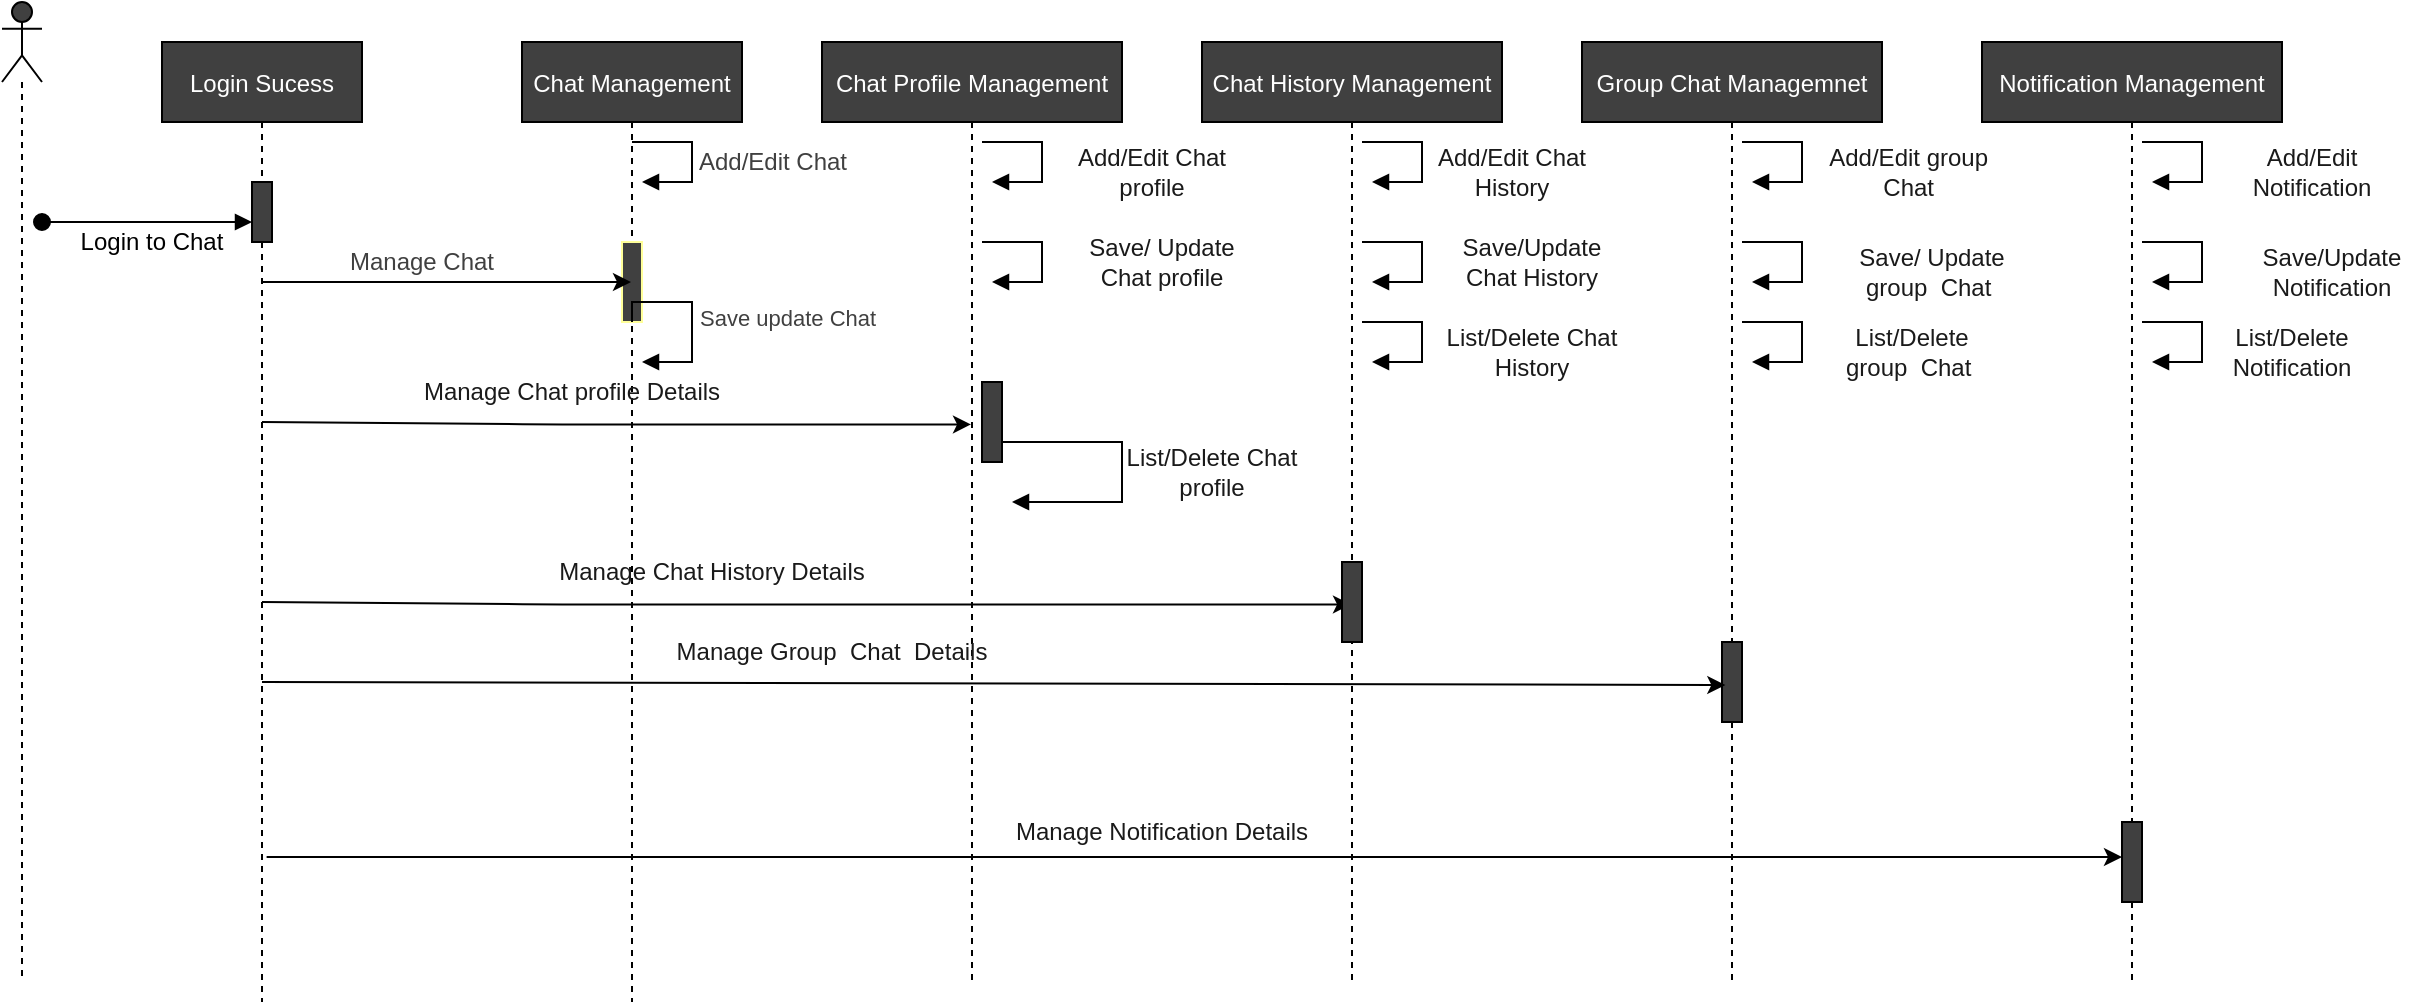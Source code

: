 <mxfile version="14.5.1" type="google"><diagram id="kgpKYQtTHZ0yAKxKKP6v" name="Page-1"><mxGraphModel dx="1483" dy="829" grid="1" gridSize="10" guides="1" tooltips="1" connect="1" arrows="1" fold="1" page="1" pageScale="1" pageWidth="850" pageHeight="1100" math="0" shadow="0"><root><mxCell id="0"/><mxCell id="1" parent="0"/><mxCell id="3nuBFxr9cyL0pnOWT2aG-1" value="Login Sucess" style="shape=umlLifeline;perimeter=lifelinePerimeter;container=1;collapsible=0;recursiveResize=0;rounded=0;shadow=0;strokeWidth=1;fillColor=#404040;fontColor=#FFFFFF;" parent="1" vertex="1"><mxGeometry x="120" y="80" width="100" height="480" as="geometry"/></mxCell><mxCell id="3nuBFxr9cyL0pnOWT2aG-2" value="" style="points=[];perimeter=orthogonalPerimeter;rounded=0;shadow=0;strokeWidth=1;fillColor=#404040;" parent="3nuBFxr9cyL0pnOWT2aG-1" vertex="1"><mxGeometry x="45" y="70" width="10" height="30" as="geometry"/></mxCell><mxCell id="3nuBFxr9cyL0pnOWT2aG-3" value="" style="verticalAlign=bottom;startArrow=oval;endArrow=block;startSize=8;shadow=0;strokeWidth=1;" parent="3nuBFxr9cyL0pnOWT2aG-1" target="3nuBFxr9cyL0pnOWT2aG-2" edge="1"><mxGeometry relative="1" as="geometry"><mxPoint x="-60" y="90" as="sourcePoint"/></mxGeometry></mxCell><mxCell id="3nuBFxr9cyL0pnOWT2aG-5" value="Chat Management" style="shape=umlLifeline;perimeter=lifelinePerimeter;container=1;collapsible=0;recursiveResize=0;rounded=0;shadow=0;strokeWidth=1;fillColor=#404040;fontColor=#FFFFFF;" parent="1" vertex="1"><mxGeometry x="300" y="80" width="110" height="480" as="geometry"/></mxCell><mxCell id="Eo_u94vU-C_LTPKwejt1-15" value="" style="html=1;points=[];perimeter=orthogonalPerimeter;strokeColor=#FFFF99;fillColor=#404040;gradientColor=none;fontColor=#FFFFFF;" vertex="1" parent="3nuBFxr9cyL0pnOWT2aG-5"><mxGeometry x="50" y="100" width="10" height="40" as="geometry"/></mxCell><mxCell id="Eo_u94vU-C_LTPKwejt1-25" value="" style="edgeStyle=orthogonalEdgeStyle;html=1;align=left;spacingLeft=2;endArrow=block;rounded=0;entryX=1;entryY=0;fontColor=#404040;" edge="1" parent="3nuBFxr9cyL0pnOWT2aG-5"><mxGeometry relative="1" as="geometry"><mxPoint x="55" y="50" as="sourcePoint"/><Array as="points"><mxPoint x="85" y="50"/></Array><mxPoint x="60" y="70" as="targetPoint"/></mxGeometry></mxCell><mxCell id="Eo_u94vU-C_LTPKwejt1-13" value="Login to Chat" style="text;html=1;align=center;verticalAlign=middle;whiteSpace=wrap;rounded=0;" vertex="1" parent="1"><mxGeometry x="70" y="170" width="90" height="20" as="geometry"/></mxCell><mxCell id="Eo_u94vU-C_LTPKwejt1-17" value="Add/Edit Chat" style="text;html=1;strokeColor=none;fillColor=none;align=center;verticalAlign=middle;whiteSpace=wrap;rounded=0;fontColor=#404040;" vertex="1" parent="1"><mxGeometry x="378" y="130" width="95" height="20" as="geometry"/></mxCell><mxCell id="Eo_u94vU-C_LTPKwejt1-18" value="" style="endArrow=classic;html=1;fontColor=#404040;" edge="1" parent="1" source="3nuBFxr9cyL0pnOWT2aG-1" target="3nuBFxr9cyL0pnOWT2aG-5"><mxGeometry width="50" height="50" relative="1" as="geometry"><mxPoint x="200" y="210" as="sourcePoint"/><mxPoint x="250" y="160" as="targetPoint"/><Array as="points"><mxPoint x="310" y="200"/></Array></mxGeometry></mxCell><mxCell id="Eo_u94vU-C_LTPKwejt1-19" value="Manage Chat" style="text;html=1;strokeColor=none;fillColor=none;align=center;verticalAlign=middle;whiteSpace=wrap;rounded=0;fontColor=#404040;" vertex="1" parent="1"><mxGeometry x="190" y="180" width="120" height="20" as="geometry"/></mxCell><mxCell id="Eo_u94vU-C_LTPKwejt1-21" value="" style="shape=umlLifeline;participant=umlActor;perimeter=lifelinePerimeter;whiteSpace=wrap;html=1;container=1;collapsible=0;recursiveResize=0;verticalAlign=top;spacingTop=36;outlineConnect=0;fillColor=#404040;gradientColor=none;fontColor=#404040;" vertex="1" parent="1"><mxGeometry x="40" y="60" width="20" height="490" as="geometry"/></mxCell><mxCell id="Eo_u94vU-C_LTPKwejt1-23" value="Save update Chat&lt;br&gt;" style="edgeStyle=orthogonalEdgeStyle;html=1;align=left;spacingLeft=2;endArrow=block;rounded=0;entryX=1;entryY=0;fontColor=#404040;" edge="1" parent="1"><mxGeometry relative="1" as="geometry"><mxPoint x="355" y="220" as="sourcePoint"/><Array as="points"><mxPoint x="355" y="210"/><mxPoint x="385" y="210"/><mxPoint x="385" y="240"/></Array><mxPoint x="360" y="240" as="targetPoint"/></mxGeometry></mxCell><mxCell id="Eo_u94vU-C_LTPKwejt1-30" value="" style="endArrow=classic;html=1;fontColor=#404040;exitX=0.497;exitY=0.396;exitDx=0;exitDy=0;exitPerimeter=0;" edge="1" parent="1" target="Eo_u94vU-C_LTPKwejt1-44"><mxGeometry width="50" height="50" relative="1" as="geometry"><mxPoint x="170.0" y="270.0" as="sourcePoint"/><mxPoint x="354.8" y="271.2" as="targetPoint"/><Array as="points"><mxPoint x="310.3" y="271.2"/></Array></mxGeometry></mxCell><mxCell id="Eo_u94vU-C_LTPKwejt1-31" value="" style="endArrow=classic;html=1;fontColor=#404040;exitX=0.497;exitY=0.396;exitDx=0;exitDy=0;exitPerimeter=0;" edge="1" parent="1" target="Eo_u94vU-C_LTPKwejt1-47"><mxGeometry width="50" height="50" relative="1" as="geometry"><mxPoint x="170.0" y="360.0" as="sourcePoint"/><mxPoint x="354.8" y="361.2" as="targetPoint"/><Array as="points"><mxPoint x="310.3" y="361.2"/></Array></mxGeometry></mxCell><mxCell id="Eo_u94vU-C_LTPKwejt1-44" value="Chat Profile Management" style="shape=umlLifeline;perimeter=lifelinePerimeter;container=1;collapsible=0;recursiveResize=0;rounded=0;shadow=0;strokeWidth=1;fillColor=#404040;fontColor=#FFFFFF;" vertex="1" parent="1"><mxGeometry x="450" y="80" width="150" height="470" as="geometry"/></mxCell><mxCell id="Eo_u94vU-C_LTPKwejt1-68" value="" style="html=1;points=[];perimeter=orthogonalPerimeter;strokeColor=#000000;fillColor=#404040;gradientColor=none;fontColor=#FFFFFF;align=center;" vertex="1" parent="Eo_u94vU-C_LTPKwejt1-44"><mxGeometry x="80" y="170" width="10" height="40" as="geometry"/></mxCell><mxCell id="Eo_u94vU-C_LTPKwejt1-47" value="Chat History Management" style="shape=umlLifeline;perimeter=lifelinePerimeter;container=1;collapsible=0;recursiveResize=0;rounded=0;shadow=0;strokeWidth=1;fillColor=#404040;fontColor=#FFFFFF;" vertex="1" parent="1"><mxGeometry x="640" y="80" width="150" height="470" as="geometry"/></mxCell><mxCell id="Eo_u94vU-C_LTPKwejt1-57" value="self call" style="edgeStyle=orthogonalEdgeStyle;html=1;align=left;spacingLeft=2;endArrow=block;rounded=0;entryX=1;entryY=0;fontColor=#FFFFFF;" edge="1" parent="Eo_u94vU-C_LTPKwejt1-47"><mxGeometry relative="1" as="geometry"><mxPoint x="80" y="50" as="sourcePoint"/><Array as="points"><mxPoint x="110" y="50"/></Array><mxPoint x="85" y="70" as="targetPoint"/></mxGeometry></mxCell><mxCell id="Eo_u94vU-C_LTPKwejt1-72" value="" style="html=1;points=[];perimeter=orthogonalPerimeter;strokeColor=#000000;fillColor=#404040;gradientColor=none;fontColor=#FFFFFF;align=center;" vertex="1" parent="Eo_u94vU-C_LTPKwejt1-47"><mxGeometry x="70" y="260" width="10" height="40" as="geometry"/></mxCell><mxCell id="Eo_u94vU-C_LTPKwejt1-48" value="Group Chat Managemnet" style="shape=umlLifeline;perimeter=lifelinePerimeter;container=1;collapsible=0;recursiveResize=0;rounded=0;shadow=0;strokeWidth=1;fillColor=#404040;fontColor=#FFFFFF;" vertex="1" parent="1"><mxGeometry x="830" y="80" width="150" height="470" as="geometry"/></mxCell><mxCell id="Eo_u94vU-C_LTPKwejt1-49" value="Notification Management" style="shape=umlLifeline;perimeter=lifelinePerimeter;container=1;collapsible=0;recursiveResize=0;rounded=0;shadow=0;strokeWidth=1;fillColor=#404040;fontColor=#FFFFFF;" vertex="1" parent="1"><mxGeometry x="1030" y="80" width="150" height="470" as="geometry"/></mxCell><mxCell id="Eo_u94vU-C_LTPKwejt1-58" value="self call" style="edgeStyle=orthogonalEdgeStyle;html=1;align=left;spacingLeft=2;endArrow=block;rounded=0;entryX=1;entryY=0;fontColor=#FFFFFF;" edge="1" parent="1"><mxGeometry relative="1" as="geometry"><mxPoint x="530" y="130" as="sourcePoint"/><Array as="points"><mxPoint x="560" y="130"/></Array><mxPoint x="535" y="150" as="targetPoint"/></mxGeometry></mxCell><mxCell id="Eo_u94vU-C_LTPKwejt1-59" value="self call" style="edgeStyle=orthogonalEdgeStyle;html=1;align=left;spacingLeft=2;endArrow=block;rounded=0;entryX=1;entryY=0;fontColor=#FFFFFF;" edge="1" parent="1"><mxGeometry relative="1" as="geometry"><mxPoint x="910" y="130" as="sourcePoint"/><Array as="points"><mxPoint x="940" y="130"/></Array><mxPoint x="915" y="150" as="targetPoint"/></mxGeometry></mxCell><mxCell id="Eo_u94vU-C_LTPKwejt1-60" value="self call" style="edgeStyle=orthogonalEdgeStyle;html=1;align=left;spacingLeft=2;endArrow=block;rounded=0;entryX=1;entryY=0;fontColor=#FFFFFF;" edge="1" parent="1"><mxGeometry relative="1" as="geometry"><mxPoint x="1110" y="130" as="sourcePoint"/><Array as="points"><mxPoint x="1140" y="130"/></Array><mxPoint x="1115" y="150" as="targetPoint"/></mxGeometry></mxCell><mxCell id="Eo_u94vU-C_LTPKwejt1-61" value="self call" style="edgeStyle=orthogonalEdgeStyle;html=1;align=left;spacingLeft=2;endArrow=block;rounded=0;entryX=1;entryY=0;fontColor=#FFFFFF;" edge="1" parent="1"><mxGeometry relative="1" as="geometry"><mxPoint x="530" y="180" as="sourcePoint"/><Array as="points"><mxPoint x="560" y="180"/></Array><mxPoint x="535" y="200" as="targetPoint"/></mxGeometry></mxCell><mxCell id="Eo_u94vU-C_LTPKwejt1-62" value="self call" style="edgeStyle=orthogonalEdgeStyle;html=1;align=left;spacingLeft=2;endArrow=block;rounded=0;entryX=1;entryY=0;fontColor=#FFFFFF;" edge="1" parent="1"><mxGeometry relative="1" as="geometry"><mxPoint x="720" y="220" as="sourcePoint"/><Array as="points"><mxPoint x="750" y="220"/></Array><mxPoint x="725" y="240" as="targetPoint"/></mxGeometry></mxCell><mxCell id="Eo_u94vU-C_LTPKwejt1-63" value="self call" style="edgeStyle=orthogonalEdgeStyle;html=1;align=left;spacingLeft=2;endArrow=block;rounded=0;entryX=1;entryY=0;fontColor=#FFFFFF;" edge="1" parent="1"><mxGeometry relative="1" as="geometry"><mxPoint x="720" y="180" as="sourcePoint"/><Array as="points"><mxPoint x="750" y="180"/></Array><mxPoint x="725" y="200" as="targetPoint"/></mxGeometry></mxCell><mxCell id="Eo_u94vU-C_LTPKwejt1-64" value="self call" style="edgeStyle=orthogonalEdgeStyle;html=1;align=left;spacingLeft=2;endArrow=block;rounded=0;entryX=1;entryY=0;fontColor=#FFFFFF;" edge="1" parent="1"><mxGeometry relative="1" as="geometry"><mxPoint x="910" y="220" as="sourcePoint"/><Array as="points"><mxPoint x="940" y="220"/></Array><mxPoint x="915" y="240" as="targetPoint"/></mxGeometry></mxCell><mxCell id="Eo_u94vU-C_LTPKwejt1-65" value="self call" style="edgeStyle=orthogonalEdgeStyle;html=1;align=left;spacingLeft=2;endArrow=block;rounded=0;entryX=1;entryY=0;fontColor=#FFFFFF;" edge="1" parent="1"><mxGeometry relative="1" as="geometry"><mxPoint x="910" y="180" as="sourcePoint"/><Array as="points"><mxPoint x="940" y="180"/></Array><mxPoint x="915" y="200" as="targetPoint"/></mxGeometry></mxCell><mxCell id="Eo_u94vU-C_LTPKwejt1-66" value="self call" style="edgeStyle=orthogonalEdgeStyle;html=1;align=left;spacingLeft=2;endArrow=block;rounded=0;entryX=1;entryY=0;fontColor=#FFFFFF;" edge="1" parent="1"><mxGeometry relative="1" as="geometry"><mxPoint x="1110" y="180" as="sourcePoint"/><Array as="points"><mxPoint x="1140" y="180"/></Array><mxPoint x="1115" y="200" as="targetPoint"/></mxGeometry></mxCell><mxCell id="Eo_u94vU-C_LTPKwejt1-67" value="self call" style="edgeStyle=orthogonalEdgeStyle;html=1;align=left;spacingLeft=2;endArrow=block;rounded=0;entryX=1;entryY=0;fontColor=#FFFFFF;" edge="1" parent="1"><mxGeometry relative="1" as="geometry"><mxPoint x="1110" y="220" as="sourcePoint"/><Array as="points"><mxPoint x="1140" y="220"/></Array><mxPoint x="1115" y="240" as="targetPoint"/></mxGeometry></mxCell><mxCell id="Eo_u94vU-C_LTPKwejt1-71" value="self call" style="edgeStyle=orthogonalEdgeStyle;html=1;align=left;spacingLeft=2;endArrow=block;rounded=0;fontColor=#FFFFFF;" edge="1" parent="1"><mxGeometry relative="1" as="geometry"><mxPoint x="540" y="290" as="sourcePoint"/><Array as="points"><mxPoint x="540" y="280"/><mxPoint x="600" y="280"/><mxPoint x="600" y="310"/></Array><mxPoint x="545" y="310" as="targetPoint"/></mxGeometry></mxCell><mxCell id="Eo_u94vU-C_LTPKwejt1-74" value="" style="html=1;points=[];perimeter=orthogonalPerimeter;strokeColor=#000000;fillColor=#404040;gradientColor=none;fontColor=#FFFFFF;align=center;" vertex="1" parent="1"><mxGeometry x="900" y="380" width="10" height="40" as="geometry"/></mxCell><mxCell id="Eo_u94vU-C_LTPKwejt1-75" value="" style="endArrow=classic;html=1;fontColor=#404040;exitX=0.497;exitY=0.396;exitDx=0;exitDy=0;exitPerimeter=0;entryX=0.167;entryY=0.538;entryDx=0;entryDy=0;entryPerimeter=0;" edge="1" parent="1" target="Eo_u94vU-C_LTPKwejt1-74"><mxGeometry width="50" height="50" relative="1" as="geometry"><mxPoint x="170" y="400" as="sourcePoint"/><mxPoint x="906.95" y="401.01" as="targetPoint"/><Array as="points"/></mxGeometry></mxCell><mxCell id="Eo_u94vU-C_LTPKwejt1-76" value="" style="html=1;points=[];perimeter=orthogonalPerimeter;strokeColor=#000000;fillColor=#404040;gradientColor=none;fontColor=#FFFFFF;align=center;" vertex="1" parent="1"><mxGeometry x="1100" y="470" width="10" height="40" as="geometry"/></mxCell><mxCell id="Eo_u94vU-C_LTPKwejt1-77" value="" style="endArrow=classic;html=1;fontColor=#404040;exitX=0.523;exitY=0.849;exitDx=0;exitDy=0;exitPerimeter=0;" edge="1" parent="1" source="3nuBFxr9cyL0pnOWT2aG-1" target="Eo_u94vU-C_LTPKwejt1-76"><mxGeometry width="50" height="50" relative="1" as="geometry"><mxPoint x="172.3" y="487.52" as="sourcePoint"/><mxPoint x="1109.05" y="487.96" as="targetPoint"/><Array as="points"/></mxGeometry></mxCell><mxCell id="Eo_u94vU-C_LTPKwejt1-78" value="Add/Edit Chat profile" style="text;html=1;strokeColor=none;fillColor=none;align=center;verticalAlign=middle;whiteSpace=wrap;rounded=0;fontColor=#1A1A1A;" vertex="1" parent="1"><mxGeometry x="570" y="130" width="90" height="30" as="geometry"/></mxCell><mxCell id="Eo_u94vU-C_LTPKwejt1-79" value="Save/ Update Chat profile" style="text;html=1;strokeColor=none;fillColor=none;align=center;verticalAlign=middle;whiteSpace=wrap;rounded=0;fontColor=#1A1A1A;" vertex="1" parent="1"><mxGeometry x="570" y="175" width="100" height="30" as="geometry"/></mxCell><mxCell id="Eo_u94vU-C_LTPKwejt1-80" value="List/Delete Chat profile" style="text;html=1;strokeColor=none;fillColor=none;align=center;verticalAlign=middle;whiteSpace=wrap;rounded=0;fontColor=#1A1A1A;" vertex="1" parent="1"><mxGeometry x="600" y="280" width="90" height="30" as="geometry"/></mxCell><mxCell id="Eo_u94vU-C_LTPKwejt1-81" value="Manage Chat profile Details" style="text;html=1;strokeColor=none;fillColor=none;align=center;verticalAlign=middle;whiteSpace=wrap;rounded=0;fontColor=#1A1A1A;" vertex="1" parent="1"><mxGeometry x="220" y="240" width="210" height="30" as="geometry"/></mxCell><mxCell id="Eo_u94vU-C_LTPKwejt1-83" value="Manage Chat History Details" style="text;html=1;strokeColor=none;fillColor=none;align=center;verticalAlign=middle;whiteSpace=wrap;rounded=0;fontColor=#1A1A1A;" vertex="1" parent="1"><mxGeometry x="290" y="330" width="210" height="30" as="geometry"/></mxCell><mxCell id="Eo_u94vU-C_LTPKwejt1-84" value="Manage Group&amp;nbsp; Chat&amp;nbsp; Details" style="text;html=1;strokeColor=none;fillColor=none;align=center;verticalAlign=middle;whiteSpace=wrap;rounded=0;fontColor=#1A1A1A;" vertex="1" parent="1"><mxGeometry x="350" y="370" width="210" height="30" as="geometry"/></mxCell><mxCell id="Eo_u94vU-C_LTPKwejt1-85" value="Manage Notification Details" style="text;html=1;strokeColor=none;fillColor=none;align=center;verticalAlign=middle;whiteSpace=wrap;rounded=0;fontColor=#1A1A1A;" vertex="1" parent="1"><mxGeometry x="515" y="460" width="210" height="30" as="geometry"/></mxCell><mxCell id="Eo_u94vU-C_LTPKwejt1-86" value="Add/Edit Chat History" style="text;html=1;strokeColor=none;fillColor=none;align=center;verticalAlign=middle;whiteSpace=wrap;rounded=0;fontColor=#1A1A1A;" vertex="1" parent="1"><mxGeometry x="750" y="130" width="90" height="30" as="geometry"/></mxCell><mxCell id="Eo_u94vU-C_LTPKwejt1-89" value="Save/Update Chat History" style="text;html=1;strokeColor=none;fillColor=none;align=center;verticalAlign=middle;whiteSpace=wrap;rounded=0;fontColor=#1A1A1A;" vertex="1" parent="1"><mxGeometry x="760" y="175" width="90" height="30" as="geometry"/></mxCell><mxCell id="Eo_u94vU-C_LTPKwejt1-91" value="List/Delete Chat History" style="text;html=1;strokeColor=none;fillColor=none;align=center;verticalAlign=middle;whiteSpace=wrap;rounded=0;fontColor=#1A1A1A;" vertex="1" parent="1"><mxGeometry x="760" y="220" width="90" height="30" as="geometry"/></mxCell><mxCell id="Eo_u94vU-C_LTPKwejt1-92" value="Add/Edit group&amp;nbsp; Chat&amp;nbsp;" style="text;html=1;strokeColor=none;fillColor=none;align=center;verticalAlign=middle;whiteSpace=wrap;rounded=0;fontColor=#1A1A1A;" vertex="1" parent="1"><mxGeometry x="950" y="130" width="90" height="30" as="geometry"/></mxCell><mxCell id="Eo_u94vU-C_LTPKwejt1-95" value="Save/ Update group&amp;nbsp; Chat&amp;nbsp;" style="text;html=1;strokeColor=none;fillColor=none;align=center;verticalAlign=middle;whiteSpace=wrap;rounded=0;fontColor=#1A1A1A;" vertex="1" parent="1"><mxGeometry x="960" y="180" width="90" height="30" as="geometry"/></mxCell><mxCell id="Eo_u94vU-C_LTPKwejt1-96" value="List/Delete group&amp;nbsp; Chat&amp;nbsp;" style="text;html=1;strokeColor=none;fillColor=none;align=center;verticalAlign=middle;whiteSpace=wrap;rounded=0;fontColor=#1A1A1A;" vertex="1" parent="1"><mxGeometry x="950" y="220" width="90" height="30" as="geometry"/></mxCell><mxCell id="Eo_u94vU-C_LTPKwejt1-97" value="Add/Edit Notification" style="text;html=1;strokeColor=none;fillColor=none;align=center;verticalAlign=middle;whiteSpace=wrap;rounded=0;fontColor=#1A1A1A;" vertex="1" parent="1"><mxGeometry x="1150" y="130" width="90" height="30" as="geometry"/></mxCell><mxCell id="Eo_u94vU-C_LTPKwejt1-99" value="Save/Update Notification" style="text;html=1;strokeColor=none;fillColor=none;align=center;verticalAlign=middle;whiteSpace=wrap;rounded=0;fontColor=#1A1A1A;" vertex="1" parent="1"><mxGeometry x="1160" y="180" width="90" height="30" as="geometry"/></mxCell><mxCell id="Eo_u94vU-C_LTPKwejt1-100" value="List/Delete Notification" style="text;html=1;strokeColor=none;fillColor=none;align=center;verticalAlign=middle;whiteSpace=wrap;rounded=0;fontColor=#1A1A1A;" vertex="1" parent="1"><mxGeometry x="1140" y="220" width="90" height="30" as="geometry"/></mxCell></root></mxGraphModel></diagram></mxfile>
